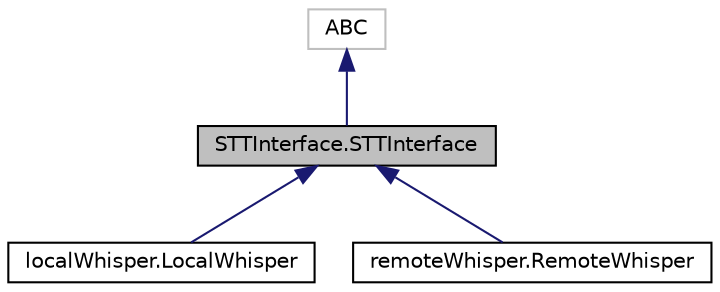 digraph "STTInterface.STTInterface"
{
 // LATEX_PDF_SIZE
  edge [fontname="Helvetica",fontsize="10",labelfontname="Helvetica",labelfontsize="10"];
  node [fontname="Helvetica",fontsize="10",shape=record];
  Node1 [label="STTInterface.STTInterface",height=0.2,width=0.4,color="black", fillcolor="grey75", style="filled", fontcolor="black",tooltip="Interfaz dedicada al manejo de reconocimiento de voz a texto (STT) Proporciona métodos abstractos."];
  Node2 -> Node1 [dir="back",color="midnightblue",fontsize="10",style="solid",fontname="Helvetica"];
  Node2 [label="ABC",height=0.2,width=0.4,color="grey75", fillcolor="white", style="filled",tooltip=" "];
  Node1 -> Node3 [dir="back",color="midnightblue",fontsize="10",style="solid",fontname="Helvetica"];
  Node3 [label="localWhisper.LocalWhisper",height=0.2,width=0.4,color="black", fillcolor="white", style="filled",URL="$classlocalWhisper_1_1LocalWhisper.html",tooltip="Implementación local de AudioInterface Utiliza el modelo Whisper de OpenAI localmente."];
  Node1 -> Node4 [dir="back",color="midnightblue",fontsize="10",style="solid",fontname="Helvetica"];
  Node4 [label="remoteWhisper.RemoteWhisper",height=0.2,width=0.4,color="black", fillcolor="white", style="filled",URL="$classremoteWhisper_1_1RemoteWhisper.html",tooltip="Implementación remota de AudioInterface Utiliza el modelo Whisper de OpenAI de forma remota."];
}
